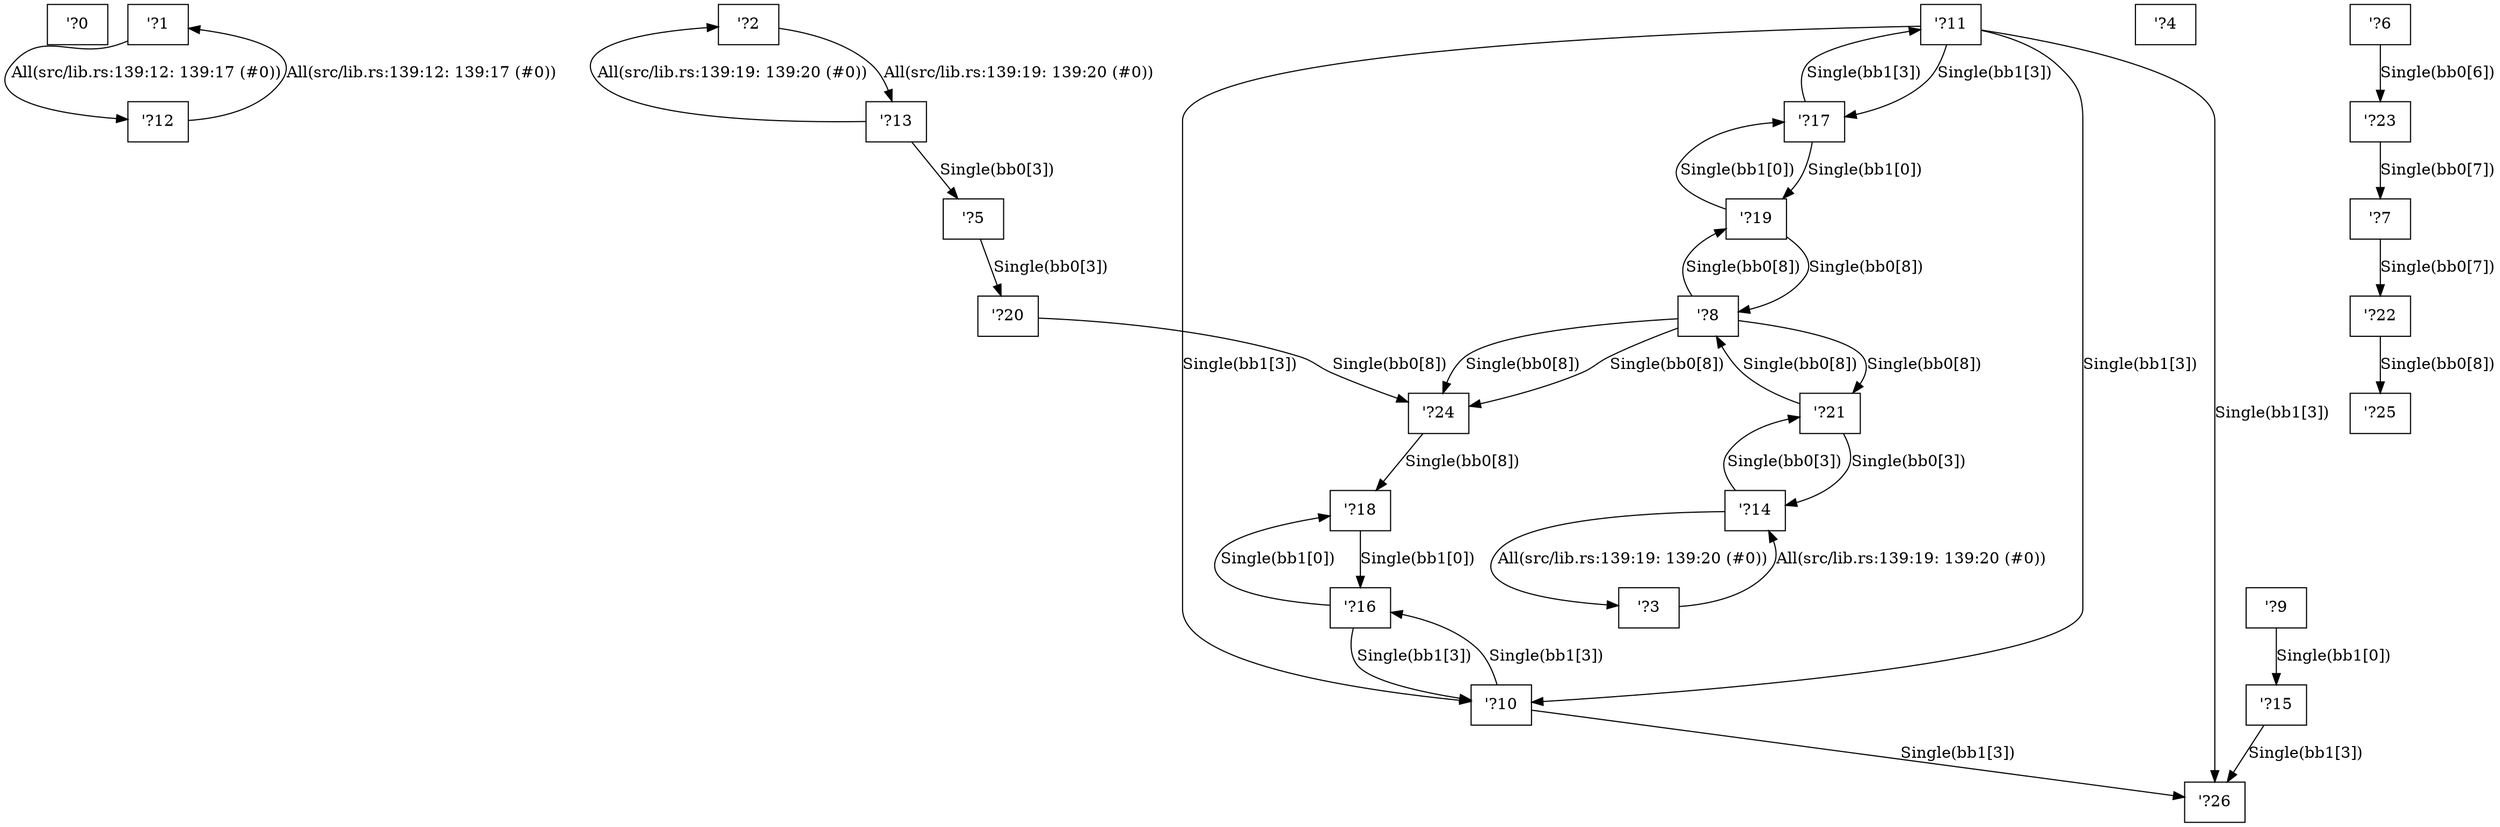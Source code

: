 digraph RegionInferenceContext {
    r0[label="\'?0"][shape="box"];
    r1[label="\'?1"][shape="box"];
    r2[label="\'?2"][shape="box"];
    r3[label="\'?3"][shape="box"];
    r4[label="\'?4"][shape="box"];
    r5[label="\'?5"][shape="box"];
    r6[label="\'?6"][shape="box"];
    r7[label="\'?7"][shape="box"];
    r8[label="\'?8"][shape="box"];
    r9[label="\'?9"][shape="box"];
    r10[label="\'?10"][shape="box"];
    r11[label="\'?11"][shape="box"];
    r12[label="\'?12"][shape="box"];
    r13[label="\'?13"][shape="box"];
    r14[label="\'?14"][shape="box"];
    r15[label="\'?15"][shape="box"];
    r16[label="\'?16"][shape="box"];
    r17[label="\'?17"][shape="box"];
    r18[label="\'?18"][shape="box"];
    r19[label="\'?19"][shape="box"];
    r20[label="\'?20"][shape="box"];
    r21[label="\'?21"][shape="box"];
    r22[label="\'?22"][shape="box"];
    r23[label="\'?23"][shape="box"];
    r24[label="\'?24"][shape="box"];
    r25[label="\'?25"][shape="box"];
    r26[label="\'?26"][shape="box"];
    r11 -> r10[label="Single(bb1[3])"];
    r5 -> r20[label="Single(bb0[3])"];
    r21 -> r14[label="Single(bb0[3])"];
    r14 -> r21[label="Single(bb0[3])"];
    r13 -> r5[label="Single(bb0[3])"];
    r6 -> r23[label="Single(bb0[6])"];
    r7 -> r22[label="Single(bb0[7])"];
    r23 -> r7[label="Single(bb0[7])"];
    r8 -> r24[label="Single(bb0[8])"];
    r8 -> r24[label="Single(bb0[8])"];
    r24 -> r18[label="Single(bb0[8])"];
    r19 -> r8[label="Single(bb0[8])"];
    r8 -> r19[label="Single(bb0[8])"];
    r20 -> r24[label="Single(bb0[8])"];
    r8 -> r21[label="Single(bb0[8])"];
    r21 -> r8[label="Single(bb0[8])"];
    r22 -> r25[label="Single(bb0[8])"];
    r9 -> r15[label="Single(bb1[0])"];
    r16 -> r18[label="Single(bb1[0])"];
    r18 -> r16[label="Single(bb1[0])"];
    r17 -> r19[label="Single(bb1[0])"];
    r19 -> r17[label="Single(bb1[0])"];
    r11 -> r10[label="Single(bb1[3])"];
    r11 -> r26[label="Single(bb1[3])"];
    r10 -> r26[label="Single(bb1[3])"];
    r15 -> r26[label="Single(bb1[3])"];
    r10 -> r16[label="Single(bb1[3])"];
    r16 -> r10[label="Single(bb1[3])"];
    r11 -> r17[label="Single(bb1[3])"];
    r17 -> r11[label="Single(bb1[3])"];
    r1 -> r12[label="All(src/lib.rs:139:12: 139:17 (#0))"];
    r12 -> r1[label="All(src/lib.rs:139:12: 139:17 (#0))"];
    r2 -> r13[label="All(src/lib.rs:139:19: 139:20 (#0))"];
    r13 -> r2[label="All(src/lib.rs:139:19: 139:20 (#0))"];
    r3 -> r14[label="All(src/lib.rs:139:19: 139:20 (#0))"];
    r14 -> r3[label="All(src/lib.rs:139:19: 139:20 (#0))"];
}
